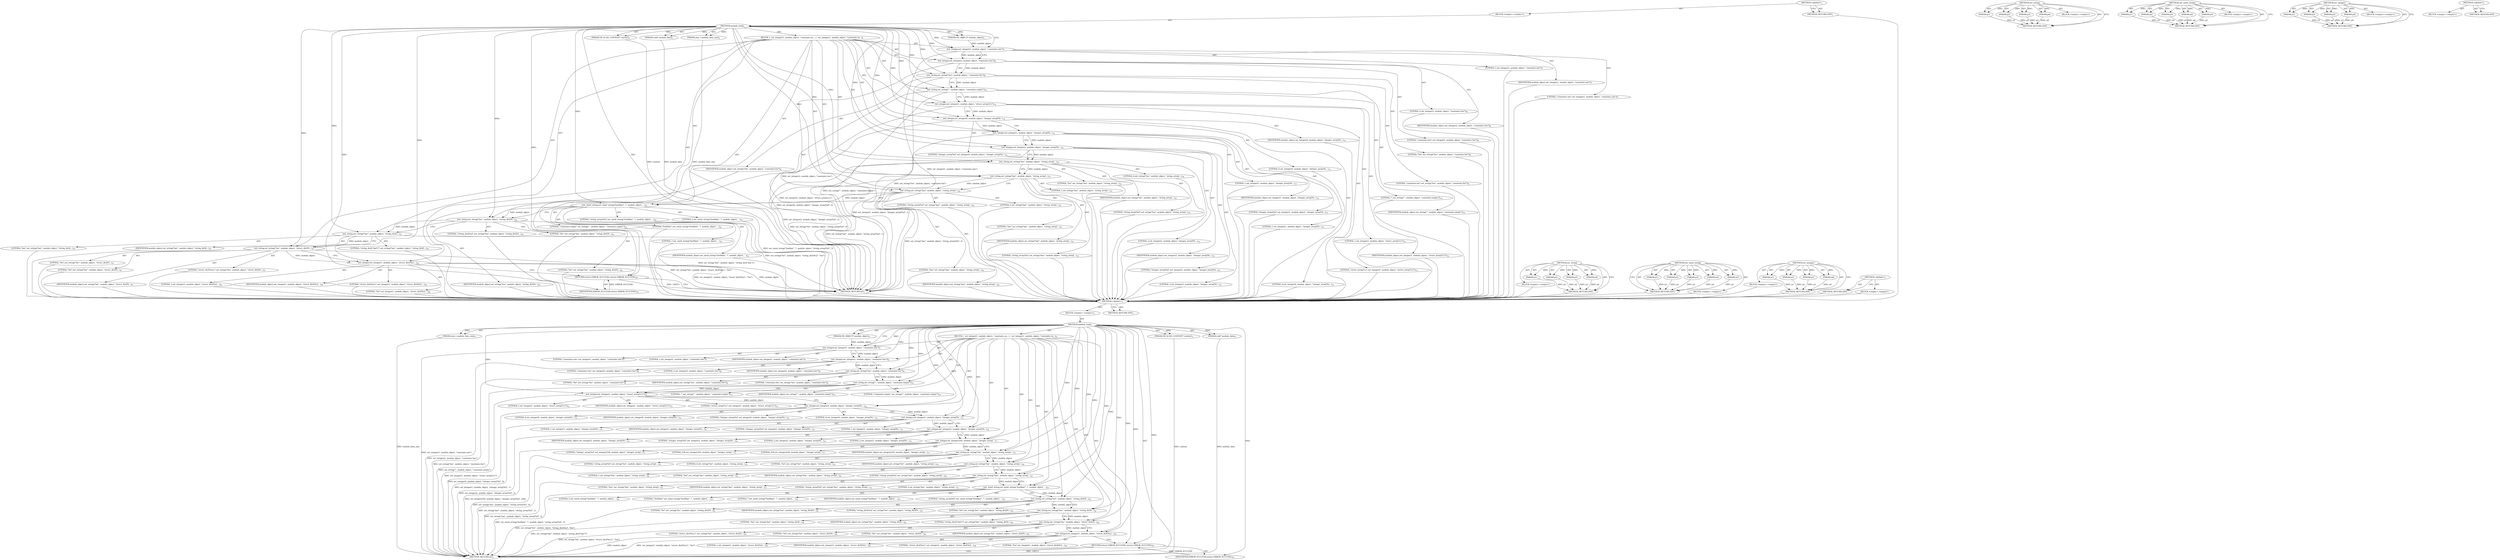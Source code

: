 digraph "&lt;global&gt;" {
vulnerable_6 [label=<(METHOD,&lt;global&gt;)<SUB>1</SUB>>];
vulnerable_7 [label=<(BLOCK,&lt;empty&gt;,&lt;empty&gt;)<SUB>1</SUB>>];
vulnerable_8 [label=<(METHOD,module_load)<SUB>1</SUB>>];
vulnerable_9 [label=<(PARAM,YR_SCAN_CONTEXT* context)<SUB>2</SUB>>];
vulnerable_10 [label=<(PARAM,YR_OBJECT* module_object)<SUB>3</SUB>>];
vulnerable_11 [label=<(PARAM,void* module_data)<SUB>4</SUB>>];
vulnerable_12 [label=<(PARAM,size_t module_data_size)<SUB>5</SUB>>];
vulnerable_13 [label=<(BLOCK,{
  set_integer(1, module_object, &quot;constants.on...,{
  set_integer(1, module_object, &quot;constants.on...)<SUB>6</SUB>>];
vulnerable_14 [label=<(set_integer,set_integer(1, module_object, &quot;constants.one&quot;))<SUB>7</SUB>>];
vulnerable_15 [label=<(LITERAL,1,set_integer(1, module_object, &quot;constants.one&quot;))<SUB>7</SUB>>];
vulnerable_16 [label=<(IDENTIFIER,module_object,set_integer(1, module_object, &quot;constants.one&quot;))<SUB>7</SUB>>];
vulnerable_17 [label=<(LITERAL,&quot;constants.one&quot;,set_integer(1, module_object, &quot;constants.one&quot;))<SUB>7</SUB>>];
vulnerable_18 [label=<(set_integer,set_integer(2, module_object, &quot;constants.two&quot;))<SUB>8</SUB>>];
vulnerable_19 [label=<(LITERAL,2,set_integer(2, module_object, &quot;constants.two&quot;))<SUB>8</SUB>>];
vulnerable_20 [label=<(IDENTIFIER,module_object,set_integer(2, module_object, &quot;constants.two&quot;))<SUB>8</SUB>>];
vulnerable_21 [label=<(LITERAL,&quot;constants.two&quot;,set_integer(2, module_object, &quot;constants.two&quot;))<SUB>8</SUB>>];
vulnerable_22 [label=<(set_string,set_string(&quot;foo&quot;, module_object, &quot;constants.foo&quot;))<SUB>9</SUB>>];
vulnerable_23 [label=<(LITERAL,&quot;foo&quot;,set_string(&quot;foo&quot;, module_object, &quot;constants.foo&quot;))<SUB>9</SUB>>];
vulnerable_24 [label=<(IDENTIFIER,module_object,set_string(&quot;foo&quot;, module_object, &quot;constants.foo&quot;))<SUB>9</SUB>>];
vulnerable_25 [label=<(LITERAL,&quot;constants.foo&quot;,set_string(&quot;foo&quot;, module_object, &quot;constants.foo&quot;))<SUB>9</SUB>>];
vulnerable_26 [label=<(set_string,set_string(&quot;&quot;, module_object, &quot;constants.empty&quot;))<SUB>10</SUB>>];
vulnerable_27 [label=<(LITERAL,&quot;&quot;,set_string(&quot;&quot;, module_object, &quot;constants.empty&quot;))<SUB>10</SUB>>];
vulnerable_28 [label=<(IDENTIFIER,module_object,set_string(&quot;&quot;, module_object, &quot;constants.empty&quot;))<SUB>10</SUB>>];
vulnerable_29 [label=<(LITERAL,&quot;constants.empty&quot;,set_string(&quot;&quot;, module_object, &quot;constants.empty&quot;))<SUB>10</SUB>>];
vulnerable_30 [label=<(set_integer,set_integer(1, module_object, &quot;struct_array[1].i&quot;))<SUB>12</SUB>>];
vulnerable_31 [label=<(LITERAL,1,set_integer(1, module_object, &quot;struct_array[1].i&quot;))<SUB>12</SUB>>];
vulnerable_32 [label=<(IDENTIFIER,module_object,set_integer(1, module_object, &quot;struct_array[1].i&quot;))<SUB>12</SUB>>];
vulnerable_33 [label=<(LITERAL,&quot;struct_array[1].i&quot;,set_integer(1, module_object, &quot;struct_array[1].i&quot;))<SUB>12</SUB>>];
vulnerable_34 [label=<(set_integer,set_integer(0, module_object, &quot;integer_array[%i...)<SUB>14</SUB>>];
vulnerable_35 [label=<(LITERAL,0,set_integer(0, module_object, &quot;integer_array[%i...)<SUB>14</SUB>>];
vulnerable_36 [label=<(IDENTIFIER,module_object,set_integer(0, module_object, &quot;integer_array[%i...)<SUB>14</SUB>>];
vulnerable_37 [label=<(LITERAL,&quot;integer_array[%i]&quot;,set_integer(0, module_object, &quot;integer_array[%i...)<SUB>14</SUB>>];
vulnerable_38 [label=<(LITERAL,0,set_integer(0, module_object, &quot;integer_array[%i...)<SUB>14</SUB>>];
vulnerable_39 [label=<(set_integer,set_integer(1, module_object, &quot;integer_array[%i...)<SUB>15</SUB>>];
vulnerable_40 [label=<(LITERAL,1,set_integer(1, module_object, &quot;integer_array[%i...)<SUB>15</SUB>>];
vulnerable_41 [label=<(IDENTIFIER,module_object,set_integer(1, module_object, &quot;integer_array[%i...)<SUB>15</SUB>>];
vulnerable_42 [label=<(LITERAL,&quot;integer_array[%i]&quot;,set_integer(1, module_object, &quot;integer_array[%i...)<SUB>15</SUB>>];
vulnerable_43 [label=<(LITERAL,1,set_integer(1, module_object, &quot;integer_array[%i...)<SUB>15</SUB>>];
vulnerable_44 [label=<(set_integer,set_integer(2, module_object, &quot;integer_array[%i...)<SUB>16</SUB>>];
vulnerable_45 [label=<(LITERAL,2,set_integer(2, module_object, &quot;integer_array[%i...)<SUB>16</SUB>>];
vulnerable_46 [label=<(IDENTIFIER,module_object,set_integer(2, module_object, &quot;integer_array[%i...)<SUB>16</SUB>>];
vulnerable_47 [label=<(LITERAL,&quot;integer_array[%i]&quot;,set_integer(2, module_object, &quot;integer_array[%i...)<SUB>16</SUB>>];
vulnerable_48 [label=<(LITERAL,2,set_integer(2, module_object, &quot;integer_array[%i...)<SUB>16</SUB>>];
vulnerable_49 [label=<(set_string,set_string(&quot;foo&quot;, module_object, &quot;string_array[...)<SUB>18</SUB>>];
vulnerable_50 [label=<(LITERAL,&quot;foo&quot;,set_string(&quot;foo&quot;, module_object, &quot;string_array[...)<SUB>18</SUB>>];
vulnerable_51 [label=<(IDENTIFIER,module_object,set_string(&quot;foo&quot;, module_object, &quot;string_array[...)<SUB>18</SUB>>];
vulnerable_52 [label=<(LITERAL,&quot;string_array[%i]&quot;,set_string(&quot;foo&quot;, module_object, &quot;string_array[...)<SUB>18</SUB>>];
vulnerable_53 [label=<(LITERAL,0,set_string(&quot;foo&quot;, module_object, &quot;string_array[...)<SUB>18</SUB>>];
vulnerable_54 [label=<(set_string,set_string(&quot;bar&quot;, module_object, &quot;string_array[...)<SUB>19</SUB>>];
vulnerable_55 [label=<(LITERAL,&quot;bar&quot;,set_string(&quot;bar&quot;, module_object, &quot;string_array[...)<SUB>19</SUB>>];
vulnerable_56 [label=<(IDENTIFIER,module_object,set_string(&quot;bar&quot;, module_object, &quot;string_array[...)<SUB>19</SUB>>];
vulnerable_57 [label=<(LITERAL,&quot;string_array[%i]&quot;,set_string(&quot;bar&quot;, module_object, &quot;string_array[...)<SUB>19</SUB>>];
vulnerable_58 [label=<(LITERAL,1,set_string(&quot;bar&quot;, module_object, &quot;string_array[...)<SUB>19</SUB>>];
vulnerable_59 [label=<(set_string,set_string(&quot;baz&quot;, module_object, &quot;string_array[...)<SUB>20</SUB>>];
vulnerable_60 [label=<(LITERAL,&quot;baz&quot;,set_string(&quot;baz&quot;, module_object, &quot;string_array[...)<SUB>20</SUB>>];
vulnerable_61 [label=<(IDENTIFIER,module_object,set_string(&quot;baz&quot;, module_object, &quot;string_array[...)<SUB>20</SUB>>];
vulnerable_62 [label=<(LITERAL,&quot;string_array[%i]&quot;,set_string(&quot;baz&quot;, module_object, &quot;string_array[...)<SUB>20</SUB>>];
vulnerable_63 [label=<(LITERAL,2,set_string(&quot;baz&quot;, module_object, &quot;string_array[...)<SUB>20</SUB>>];
vulnerable_64 [label=<(set_sized_string,set_sized_string(&quot;foo\0bar&quot;, 7, module_object, ...)<SUB>22</SUB>>];
vulnerable_65 [label=<(LITERAL,&quot;foo\0bar&quot;,set_sized_string(&quot;foo\0bar&quot;, 7, module_object, ...)<SUB>22</SUB>>];
vulnerable_66 [label=<(LITERAL,7,set_sized_string(&quot;foo\0bar&quot;, 7, module_object, ...)<SUB>22</SUB>>];
vulnerable_67 [label=<(IDENTIFIER,module_object,set_sized_string(&quot;foo\0bar&quot;, 7, module_object, ...)<SUB>22</SUB>>];
vulnerable_68 [label=<(LITERAL,&quot;string_array[%i]&quot;,set_sized_string(&quot;foo\0bar&quot;, 7, module_object, ...)<SUB>22</SUB>>];
vulnerable_69 [label=<(LITERAL,3,set_sized_string(&quot;foo\0bar&quot;, 7, module_object, ...)<SUB>22</SUB>>];
vulnerable_70 [label=<(set_string,set_string(&quot;foo&quot;, module_object, &quot;string_dict[%...)<SUB>24</SUB>>];
vulnerable_71 [label=<(LITERAL,&quot;foo&quot;,set_string(&quot;foo&quot;, module_object, &quot;string_dict[%...)<SUB>24</SUB>>];
vulnerable_72 [label=<(IDENTIFIER,module_object,set_string(&quot;foo&quot;, module_object, &quot;string_dict[%...)<SUB>24</SUB>>];
vulnerable_73 [label=<(LITERAL,&quot;string_dict[%s]&quot;,set_string(&quot;foo&quot;, module_object, &quot;string_dict[%...)<SUB>24</SUB>>];
vulnerable_74 [label=<(LITERAL,&quot;foo&quot;,set_string(&quot;foo&quot;, module_object, &quot;string_dict[%...)<SUB>24</SUB>>];
vulnerable_75 [label=<(set_string,set_string(&quot;bar&quot;, module_object, &quot;string_dict[\...)<SUB>25</SUB>>];
vulnerable_76 [label=<(LITERAL,&quot;bar&quot;,set_string(&quot;bar&quot;, module_object, &quot;string_dict[\...)<SUB>25</SUB>>];
vulnerable_77 [label=<(IDENTIFIER,module_object,set_string(&quot;bar&quot;, module_object, &quot;string_dict[\...)<SUB>25</SUB>>];
vulnerable_78 [label=<(LITERAL,&quot;string_dict[\&quot;bar\&quot;]&quot;,set_string(&quot;bar&quot;, module_object, &quot;string_dict[\...)<SUB>25</SUB>>];
vulnerable_79 [label=<(set_string,set_string(&quot;foo&quot;, module_object, &quot;struct_dict[%...)<SUB>27</SUB>>];
vulnerable_80 [label=<(LITERAL,&quot;foo&quot;,set_string(&quot;foo&quot;, module_object, &quot;struct_dict[%...)<SUB>27</SUB>>];
vulnerable_81 [label=<(IDENTIFIER,module_object,set_string(&quot;foo&quot;, module_object, &quot;struct_dict[%...)<SUB>27</SUB>>];
vulnerable_82 [label=<(LITERAL,&quot;struct_dict[%s].s&quot;,set_string(&quot;foo&quot;, module_object, &quot;struct_dict[%...)<SUB>27</SUB>>];
vulnerable_83 [label=<(LITERAL,&quot;foo&quot;,set_string(&quot;foo&quot;, module_object, &quot;struct_dict[%...)<SUB>27</SUB>>];
vulnerable_84 [label=<(set_integer,set_integer(1, module_object, &quot;struct_dict[%s]....)<SUB>28</SUB>>];
vulnerable_85 [label=<(LITERAL,1,set_integer(1, module_object, &quot;struct_dict[%s]....)<SUB>28</SUB>>];
vulnerable_86 [label=<(IDENTIFIER,module_object,set_integer(1, module_object, &quot;struct_dict[%s]....)<SUB>28</SUB>>];
vulnerable_87 [label=<(LITERAL,&quot;struct_dict[%s].i&quot;,set_integer(1, module_object, &quot;struct_dict[%s]....)<SUB>28</SUB>>];
vulnerable_88 [label=<(LITERAL,&quot;foo&quot;,set_integer(1, module_object, &quot;struct_dict[%s]....)<SUB>28</SUB>>];
vulnerable_89 [label=<(RETURN,return ERROR_SUCCESS;,return ERROR_SUCCESS;)<SUB>30</SUB>>];
vulnerable_90 [label=<(IDENTIFIER,ERROR_SUCCESS,return ERROR_SUCCESS;)<SUB>30</SUB>>];
vulnerable_91 [label=<(METHOD_RETURN,int)<SUB>1</SUB>>];
vulnerable_93 [label=<(METHOD_RETURN,ANY)<SUB>1</SUB>>];
vulnerable_139 [label=<(METHOD,set_string)>];
vulnerable_140 [label=<(PARAM,p1)>];
vulnerable_141 [label=<(PARAM,p2)>];
vulnerable_142 [label=<(PARAM,p3)>];
vulnerable_143 [label=<(PARAM,p4)>];
vulnerable_144 [label=<(BLOCK,&lt;empty&gt;,&lt;empty&gt;)>];
vulnerable_145 [label=<(METHOD_RETURN,ANY)>];
vulnerable_146 [label=<(METHOD,set_sized_string)>];
vulnerable_147 [label=<(PARAM,p1)>];
vulnerable_148 [label=<(PARAM,p2)>];
vulnerable_149 [label=<(PARAM,p3)>];
vulnerable_150 [label=<(PARAM,p4)>];
vulnerable_151 [label=<(PARAM,p5)>];
vulnerable_152 [label=<(BLOCK,&lt;empty&gt;,&lt;empty&gt;)>];
vulnerable_153 [label=<(METHOD_RETURN,ANY)>];
vulnerable_132 [label=<(METHOD,set_integer)>];
vulnerable_133 [label=<(PARAM,p1)>];
vulnerable_134 [label=<(PARAM,p2)>];
vulnerable_135 [label=<(PARAM,p3)>];
vulnerable_136 [label=<(PARAM,p4)>];
vulnerable_137 [label=<(BLOCK,&lt;empty&gt;,&lt;empty&gt;)>];
vulnerable_138 [label=<(METHOD_RETURN,ANY)>];
vulnerable_126 [label=<(METHOD,&lt;global&gt;)<SUB>1</SUB>>];
vulnerable_127 [label=<(BLOCK,&lt;empty&gt;,&lt;empty&gt;)>];
vulnerable_128 [label=<(METHOD_RETURN,ANY)>];
fixed_6 [label=<(METHOD,&lt;global&gt;)<SUB>1</SUB>>];
fixed_7 [label=<(BLOCK,&lt;empty&gt;,&lt;empty&gt;)<SUB>1</SUB>>];
fixed_8 [label=<(METHOD,module_load)<SUB>1</SUB>>];
fixed_9 [label=<(PARAM,YR_SCAN_CONTEXT* context)<SUB>2</SUB>>];
fixed_10 [label=<(PARAM,YR_OBJECT* module_object)<SUB>3</SUB>>];
fixed_11 [label=<(PARAM,void* module_data)<SUB>4</SUB>>];
fixed_12 [label=<(PARAM,size_t module_data_size)<SUB>5</SUB>>];
fixed_13 [label=<(BLOCK,{
  set_integer(1, module_object, &quot;constants.on...,{
  set_integer(1, module_object, &quot;constants.on...)<SUB>6</SUB>>];
fixed_14 [label=<(set_integer,set_integer(1, module_object, &quot;constants.one&quot;))<SUB>7</SUB>>];
fixed_15 [label=<(LITERAL,1,set_integer(1, module_object, &quot;constants.one&quot;))<SUB>7</SUB>>];
fixed_16 [label=<(IDENTIFIER,module_object,set_integer(1, module_object, &quot;constants.one&quot;))<SUB>7</SUB>>];
fixed_17 [label=<(LITERAL,&quot;constants.one&quot;,set_integer(1, module_object, &quot;constants.one&quot;))<SUB>7</SUB>>];
fixed_18 [label=<(set_integer,set_integer(2, module_object, &quot;constants.two&quot;))<SUB>8</SUB>>];
fixed_19 [label=<(LITERAL,2,set_integer(2, module_object, &quot;constants.two&quot;))<SUB>8</SUB>>];
fixed_20 [label=<(IDENTIFIER,module_object,set_integer(2, module_object, &quot;constants.two&quot;))<SUB>8</SUB>>];
fixed_21 [label=<(LITERAL,&quot;constants.two&quot;,set_integer(2, module_object, &quot;constants.two&quot;))<SUB>8</SUB>>];
fixed_22 [label=<(set_string,set_string(&quot;foo&quot;, module_object, &quot;constants.foo&quot;))<SUB>9</SUB>>];
fixed_23 [label=<(LITERAL,&quot;foo&quot;,set_string(&quot;foo&quot;, module_object, &quot;constants.foo&quot;))<SUB>9</SUB>>];
fixed_24 [label=<(IDENTIFIER,module_object,set_string(&quot;foo&quot;, module_object, &quot;constants.foo&quot;))<SUB>9</SUB>>];
fixed_25 [label=<(LITERAL,&quot;constants.foo&quot;,set_string(&quot;foo&quot;, module_object, &quot;constants.foo&quot;))<SUB>9</SUB>>];
fixed_26 [label=<(set_string,set_string(&quot;&quot;, module_object, &quot;constants.empty&quot;))<SUB>10</SUB>>];
fixed_27 [label=<(LITERAL,&quot;&quot;,set_string(&quot;&quot;, module_object, &quot;constants.empty&quot;))<SUB>10</SUB>>];
fixed_28 [label=<(IDENTIFIER,module_object,set_string(&quot;&quot;, module_object, &quot;constants.empty&quot;))<SUB>10</SUB>>];
fixed_29 [label=<(LITERAL,&quot;constants.empty&quot;,set_string(&quot;&quot;, module_object, &quot;constants.empty&quot;))<SUB>10</SUB>>];
fixed_30 [label=<(set_integer,set_integer(1, module_object, &quot;struct_array[1].i&quot;))<SUB>12</SUB>>];
fixed_31 [label=<(LITERAL,1,set_integer(1, module_object, &quot;struct_array[1].i&quot;))<SUB>12</SUB>>];
fixed_32 [label=<(IDENTIFIER,module_object,set_integer(1, module_object, &quot;struct_array[1].i&quot;))<SUB>12</SUB>>];
fixed_33 [label=<(LITERAL,&quot;struct_array[1].i&quot;,set_integer(1, module_object, &quot;struct_array[1].i&quot;))<SUB>12</SUB>>];
fixed_34 [label=<(set_integer,set_integer(0, module_object, &quot;integer_array[%i...)<SUB>14</SUB>>];
fixed_35 [label=<(LITERAL,0,set_integer(0, module_object, &quot;integer_array[%i...)<SUB>14</SUB>>];
fixed_36 [label=<(IDENTIFIER,module_object,set_integer(0, module_object, &quot;integer_array[%i...)<SUB>14</SUB>>];
fixed_37 [label=<(LITERAL,&quot;integer_array[%i]&quot;,set_integer(0, module_object, &quot;integer_array[%i...)<SUB>14</SUB>>];
fixed_38 [label=<(LITERAL,0,set_integer(0, module_object, &quot;integer_array[%i...)<SUB>14</SUB>>];
fixed_39 [label=<(set_integer,set_integer(1, module_object, &quot;integer_array[%i...)<SUB>15</SUB>>];
fixed_40 [label=<(LITERAL,1,set_integer(1, module_object, &quot;integer_array[%i...)<SUB>15</SUB>>];
fixed_41 [label=<(IDENTIFIER,module_object,set_integer(1, module_object, &quot;integer_array[%i...)<SUB>15</SUB>>];
fixed_42 [label=<(LITERAL,&quot;integer_array[%i]&quot;,set_integer(1, module_object, &quot;integer_array[%i...)<SUB>15</SUB>>];
fixed_43 [label=<(LITERAL,1,set_integer(1, module_object, &quot;integer_array[%i...)<SUB>15</SUB>>];
fixed_44 [label=<(set_integer,set_integer(2, module_object, &quot;integer_array[%i...)<SUB>16</SUB>>];
fixed_45 [label=<(LITERAL,2,set_integer(2, module_object, &quot;integer_array[%i...)<SUB>16</SUB>>];
fixed_46 [label=<(IDENTIFIER,module_object,set_integer(2, module_object, &quot;integer_array[%i...)<SUB>16</SUB>>];
fixed_47 [label=<(LITERAL,&quot;integer_array[%i]&quot;,set_integer(2, module_object, &quot;integer_array[%i...)<SUB>16</SUB>>];
fixed_48 [label=<(LITERAL,2,set_integer(2, module_object, &quot;integer_array[%i...)<SUB>16</SUB>>];
fixed_49 [label=<(set_integer,set_integer(256, module_object, &quot;integer_array[...)<SUB>17</SUB>>];
fixed_50 [label=<(LITERAL,256,set_integer(256, module_object, &quot;integer_array[...)<SUB>17</SUB>>];
fixed_51 [label=<(IDENTIFIER,module_object,set_integer(256, module_object, &quot;integer_array[...)<SUB>17</SUB>>];
fixed_52 [label=<(LITERAL,&quot;integer_array[%i]&quot;,set_integer(256, module_object, &quot;integer_array[...)<SUB>17</SUB>>];
fixed_53 [label=<(LITERAL,256,set_integer(256, module_object, &quot;integer_array[...)<SUB>17</SUB>>];
fixed_54 [label=<(set_string,set_string(&quot;foo&quot;, module_object, &quot;string_array[...)<SUB>19</SUB>>];
fixed_55 [label=<(LITERAL,&quot;foo&quot;,set_string(&quot;foo&quot;, module_object, &quot;string_array[...)<SUB>19</SUB>>];
fixed_56 [label=<(IDENTIFIER,module_object,set_string(&quot;foo&quot;, module_object, &quot;string_array[...)<SUB>19</SUB>>];
fixed_57 [label=<(LITERAL,&quot;string_array[%i]&quot;,set_string(&quot;foo&quot;, module_object, &quot;string_array[...)<SUB>19</SUB>>];
fixed_58 [label=<(LITERAL,0,set_string(&quot;foo&quot;, module_object, &quot;string_array[...)<SUB>19</SUB>>];
fixed_59 [label=<(set_string,set_string(&quot;bar&quot;, module_object, &quot;string_array[...)<SUB>20</SUB>>];
fixed_60 [label=<(LITERAL,&quot;bar&quot;,set_string(&quot;bar&quot;, module_object, &quot;string_array[...)<SUB>20</SUB>>];
fixed_61 [label=<(IDENTIFIER,module_object,set_string(&quot;bar&quot;, module_object, &quot;string_array[...)<SUB>20</SUB>>];
fixed_62 [label=<(LITERAL,&quot;string_array[%i]&quot;,set_string(&quot;bar&quot;, module_object, &quot;string_array[...)<SUB>20</SUB>>];
fixed_63 [label=<(LITERAL,1,set_string(&quot;bar&quot;, module_object, &quot;string_array[...)<SUB>20</SUB>>];
fixed_64 [label=<(set_string,set_string(&quot;baz&quot;, module_object, &quot;string_array[...)<SUB>21</SUB>>];
fixed_65 [label=<(LITERAL,&quot;baz&quot;,set_string(&quot;baz&quot;, module_object, &quot;string_array[...)<SUB>21</SUB>>];
fixed_66 [label=<(IDENTIFIER,module_object,set_string(&quot;baz&quot;, module_object, &quot;string_array[...)<SUB>21</SUB>>];
fixed_67 [label=<(LITERAL,&quot;string_array[%i]&quot;,set_string(&quot;baz&quot;, module_object, &quot;string_array[...)<SUB>21</SUB>>];
fixed_68 [label=<(LITERAL,2,set_string(&quot;baz&quot;, module_object, &quot;string_array[...)<SUB>21</SUB>>];
fixed_69 [label=<(set_sized_string,set_sized_string(&quot;foo\0bar&quot;, 7, module_object, ...)<SUB>23</SUB>>];
fixed_70 [label=<(LITERAL,&quot;foo\0bar&quot;,set_sized_string(&quot;foo\0bar&quot;, 7, module_object, ...)<SUB>23</SUB>>];
fixed_71 [label=<(LITERAL,7,set_sized_string(&quot;foo\0bar&quot;, 7, module_object, ...)<SUB>23</SUB>>];
fixed_72 [label=<(IDENTIFIER,module_object,set_sized_string(&quot;foo\0bar&quot;, 7, module_object, ...)<SUB>23</SUB>>];
fixed_73 [label=<(LITERAL,&quot;string_array[%i]&quot;,set_sized_string(&quot;foo\0bar&quot;, 7, module_object, ...)<SUB>23</SUB>>];
fixed_74 [label=<(LITERAL,3,set_sized_string(&quot;foo\0bar&quot;, 7, module_object, ...)<SUB>23</SUB>>];
fixed_75 [label=<(set_string,set_string(&quot;foo&quot;, module_object, &quot;string_dict[%...)<SUB>25</SUB>>];
fixed_76 [label=<(LITERAL,&quot;foo&quot;,set_string(&quot;foo&quot;, module_object, &quot;string_dict[%...)<SUB>25</SUB>>];
fixed_77 [label=<(IDENTIFIER,module_object,set_string(&quot;foo&quot;, module_object, &quot;string_dict[%...)<SUB>25</SUB>>];
fixed_78 [label=<(LITERAL,&quot;string_dict[%s]&quot;,set_string(&quot;foo&quot;, module_object, &quot;string_dict[%...)<SUB>25</SUB>>];
fixed_79 [label=<(LITERAL,&quot;foo&quot;,set_string(&quot;foo&quot;, module_object, &quot;string_dict[%...)<SUB>25</SUB>>];
fixed_80 [label=<(set_string,set_string(&quot;bar&quot;, module_object, &quot;string_dict[\...)<SUB>26</SUB>>];
fixed_81 [label=<(LITERAL,&quot;bar&quot;,set_string(&quot;bar&quot;, module_object, &quot;string_dict[\...)<SUB>26</SUB>>];
fixed_82 [label=<(IDENTIFIER,module_object,set_string(&quot;bar&quot;, module_object, &quot;string_dict[\...)<SUB>26</SUB>>];
fixed_83 [label=<(LITERAL,&quot;string_dict[\&quot;bar\&quot;]&quot;,set_string(&quot;bar&quot;, module_object, &quot;string_dict[\...)<SUB>26</SUB>>];
fixed_84 [label=<(set_string,set_string(&quot;foo&quot;, module_object, &quot;struct_dict[%...)<SUB>28</SUB>>];
fixed_85 [label=<(LITERAL,&quot;foo&quot;,set_string(&quot;foo&quot;, module_object, &quot;struct_dict[%...)<SUB>28</SUB>>];
fixed_86 [label=<(IDENTIFIER,module_object,set_string(&quot;foo&quot;, module_object, &quot;struct_dict[%...)<SUB>28</SUB>>];
fixed_87 [label=<(LITERAL,&quot;struct_dict[%s].s&quot;,set_string(&quot;foo&quot;, module_object, &quot;struct_dict[%...)<SUB>28</SUB>>];
fixed_88 [label=<(LITERAL,&quot;foo&quot;,set_string(&quot;foo&quot;, module_object, &quot;struct_dict[%...)<SUB>28</SUB>>];
fixed_89 [label=<(set_integer,set_integer(1, module_object, &quot;struct_dict[%s]....)<SUB>29</SUB>>];
fixed_90 [label=<(LITERAL,1,set_integer(1, module_object, &quot;struct_dict[%s]....)<SUB>29</SUB>>];
fixed_91 [label=<(IDENTIFIER,module_object,set_integer(1, module_object, &quot;struct_dict[%s]....)<SUB>29</SUB>>];
fixed_92 [label=<(LITERAL,&quot;struct_dict[%s].i&quot;,set_integer(1, module_object, &quot;struct_dict[%s]....)<SUB>29</SUB>>];
fixed_93 [label=<(LITERAL,&quot;foo&quot;,set_integer(1, module_object, &quot;struct_dict[%s]....)<SUB>29</SUB>>];
fixed_94 [label=<(RETURN,return ERROR_SUCCESS;,return ERROR_SUCCESS;)<SUB>31</SUB>>];
fixed_95 [label=<(IDENTIFIER,ERROR_SUCCESS,return ERROR_SUCCESS;)<SUB>31</SUB>>];
fixed_96 [label=<(METHOD_RETURN,int)<SUB>1</SUB>>];
fixed_98 [label=<(METHOD_RETURN,ANY)<SUB>1</SUB>>];
fixed_144 [label=<(METHOD,set_string)>];
fixed_145 [label=<(PARAM,p1)>];
fixed_146 [label=<(PARAM,p2)>];
fixed_147 [label=<(PARAM,p3)>];
fixed_148 [label=<(PARAM,p4)>];
fixed_149 [label=<(BLOCK,&lt;empty&gt;,&lt;empty&gt;)>];
fixed_150 [label=<(METHOD_RETURN,ANY)>];
fixed_151 [label=<(METHOD,set_sized_string)>];
fixed_152 [label=<(PARAM,p1)>];
fixed_153 [label=<(PARAM,p2)>];
fixed_154 [label=<(PARAM,p3)>];
fixed_155 [label=<(PARAM,p4)>];
fixed_156 [label=<(PARAM,p5)>];
fixed_157 [label=<(BLOCK,&lt;empty&gt;,&lt;empty&gt;)>];
fixed_158 [label=<(METHOD_RETURN,ANY)>];
fixed_137 [label=<(METHOD,set_integer)>];
fixed_138 [label=<(PARAM,p1)>];
fixed_139 [label=<(PARAM,p2)>];
fixed_140 [label=<(PARAM,p3)>];
fixed_141 [label=<(PARAM,p4)>];
fixed_142 [label=<(BLOCK,&lt;empty&gt;,&lt;empty&gt;)>];
fixed_143 [label=<(METHOD_RETURN,ANY)>];
fixed_131 [label=<(METHOD,&lt;global&gt;)<SUB>1</SUB>>];
fixed_132 [label=<(BLOCK,&lt;empty&gt;,&lt;empty&gt;)>];
fixed_133 [label=<(METHOD_RETURN,ANY)>];
vulnerable_6 -> vulnerable_7  [key=0, label="AST: "];
vulnerable_6 -> vulnerable_93  [key=0, label="AST: "];
vulnerable_6 -> vulnerable_93  [key=1, label="CFG: "];
vulnerable_7 -> vulnerable_8  [key=0, label="AST: "];
vulnerable_8 -> vulnerable_9  [key=0, label="AST: "];
vulnerable_8 -> vulnerable_9  [key=1, label="DDG: "];
vulnerable_8 -> vulnerable_10  [key=0, label="AST: "];
vulnerable_8 -> vulnerable_10  [key=1, label="DDG: "];
vulnerable_8 -> vulnerable_11  [key=0, label="AST: "];
vulnerable_8 -> vulnerable_11  [key=1, label="DDG: "];
vulnerable_8 -> vulnerable_12  [key=0, label="AST: "];
vulnerable_8 -> vulnerable_12  [key=1, label="DDG: "];
vulnerable_8 -> vulnerable_13  [key=0, label="AST: "];
vulnerable_8 -> vulnerable_91  [key=0, label="AST: "];
vulnerable_8 -> vulnerable_14  [key=0, label="CFG: "];
vulnerable_8 -> vulnerable_14  [key=1, label="DDG: "];
vulnerable_8 -> vulnerable_89  [key=0, label="DDG: "];
vulnerable_8 -> vulnerable_18  [key=0, label="DDG: "];
vulnerable_8 -> vulnerable_22  [key=0, label="DDG: "];
vulnerable_8 -> vulnerable_26  [key=0, label="DDG: "];
vulnerable_8 -> vulnerable_30  [key=0, label="DDG: "];
vulnerable_8 -> vulnerable_34  [key=0, label="DDG: "];
vulnerable_8 -> vulnerable_39  [key=0, label="DDG: "];
vulnerable_8 -> vulnerable_44  [key=0, label="DDG: "];
vulnerable_8 -> vulnerable_49  [key=0, label="DDG: "];
vulnerable_8 -> vulnerable_54  [key=0, label="DDG: "];
vulnerable_8 -> vulnerable_59  [key=0, label="DDG: "];
vulnerable_8 -> vulnerable_64  [key=0, label="DDG: "];
vulnerable_8 -> vulnerable_70  [key=0, label="DDG: "];
vulnerable_8 -> vulnerable_75  [key=0, label="DDG: "];
vulnerable_8 -> vulnerable_79  [key=0, label="DDG: "];
vulnerable_8 -> vulnerable_84  [key=0, label="DDG: "];
vulnerable_8 -> vulnerable_90  [key=0, label="DDG: "];
vulnerable_9 -> vulnerable_91  [key=0, label="DDG: context"];
vulnerable_10 -> vulnerable_14  [key=0, label="DDG: module_object"];
vulnerable_11 -> vulnerable_91  [key=0, label="DDG: module_data"];
vulnerable_12 -> vulnerable_91  [key=0, label="DDG: module_data_size"];
vulnerable_13 -> vulnerable_14  [key=0, label="AST: "];
vulnerable_13 -> vulnerable_18  [key=0, label="AST: "];
vulnerable_13 -> vulnerable_22  [key=0, label="AST: "];
vulnerable_13 -> vulnerable_26  [key=0, label="AST: "];
vulnerable_13 -> vulnerable_30  [key=0, label="AST: "];
vulnerable_13 -> vulnerable_34  [key=0, label="AST: "];
vulnerable_13 -> vulnerable_39  [key=0, label="AST: "];
vulnerable_13 -> vulnerable_44  [key=0, label="AST: "];
vulnerable_13 -> vulnerable_49  [key=0, label="AST: "];
vulnerable_13 -> vulnerable_54  [key=0, label="AST: "];
vulnerable_13 -> vulnerable_59  [key=0, label="AST: "];
vulnerable_13 -> vulnerable_64  [key=0, label="AST: "];
vulnerable_13 -> vulnerable_70  [key=0, label="AST: "];
vulnerable_13 -> vulnerable_75  [key=0, label="AST: "];
vulnerable_13 -> vulnerable_79  [key=0, label="AST: "];
vulnerable_13 -> vulnerable_84  [key=0, label="AST: "];
vulnerable_13 -> vulnerable_89  [key=0, label="AST: "];
vulnerable_14 -> vulnerable_15  [key=0, label="AST: "];
vulnerable_14 -> vulnerable_16  [key=0, label="AST: "];
vulnerable_14 -> vulnerable_17  [key=0, label="AST: "];
vulnerable_14 -> vulnerable_18  [key=0, label="CFG: "];
vulnerable_14 -> vulnerable_18  [key=1, label="DDG: module_object"];
vulnerable_14 -> vulnerable_91  [key=0, label="DDG: set_integer(1, module_object, &quot;constants.one&quot;)"];
vulnerable_15 -> fixed_6  [key=0];
vulnerable_16 -> fixed_6  [key=0];
vulnerable_17 -> fixed_6  [key=0];
vulnerable_18 -> vulnerable_19  [key=0, label="AST: "];
vulnerable_18 -> vulnerable_20  [key=0, label="AST: "];
vulnerable_18 -> vulnerable_21  [key=0, label="AST: "];
vulnerable_18 -> vulnerable_22  [key=0, label="CFG: "];
vulnerable_18 -> vulnerable_22  [key=1, label="DDG: module_object"];
vulnerable_18 -> vulnerable_91  [key=0, label="DDG: set_integer(2, module_object, &quot;constants.two&quot;)"];
vulnerable_19 -> fixed_6  [key=0];
vulnerable_20 -> fixed_6  [key=0];
vulnerable_21 -> fixed_6  [key=0];
vulnerable_22 -> vulnerable_23  [key=0, label="AST: "];
vulnerable_22 -> vulnerable_24  [key=0, label="AST: "];
vulnerable_22 -> vulnerable_25  [key=0, label="AST: "];
vulnerable_22 -> vulnerable_26  [key=0, label="CFG: "];
vulnerable_22 -> vulnerable_26  [key=1, label="DDG: module_object"];
vulnerable_22 -> vulnerable_91  [key=0, label="DDG: set_string(&quot;foo&quot;, module_object, &quot;constants.foo&quot;)"];
vulnerable_23 -> fixed_6  [key=0];
vulnerable_24 -> fixed_6  [key=0];
vulnerable_25 -> fixed_6  [key=0];
vulnerable_26 -> vulnerable_27  [key=0, label="AST: "];
vulnerable_26 -> vulnerable_28  [key=0, label="AST: "];
vulnerable_26 -> vulnerable_29  [key=0, label="AST: "];
vulnerable_26 -> vulnerable_30  [key=0, label="CFG: "];
vulnerable_26 -> vulnerable_30  [key=1, label="DDG: module_object"];
vulnerable_26 -> vulnerable_91  [key=0, label="DDG: set_string(&quot;&quot;, module_object, &quot;constants.empty&quot;)"];
vulnerable_27 -> fixed_6  [key=0];
vulnerable_28 -> fixed_6  [key=0];
vulnerable_29 -> fixed_6  [key=0];
vulnerable_30 -> vulnerable_31  [key=0, label="AST: "];
vulnerable_30 -> vulnerable_32  [key=0, label="AST: "];
vulnerable_30 -> vulnerable_33  [key=0, label="AST: "];
vulnerable_30 -> vulnerable_34  [key=0, label="CFG: "];
vulnerable_30 -> vulnerable_34  [key=1, label="DDG: module_object"];
vulnerable_30 -> vulnerable_91  [key=0, label="DDG: set_integer(1, module_object, &quot;struct_array[1].i&quot;)"];
vulnerable_31 -> fixed_6  [key=0];
vulnerable_32 -> fixed_6  [key=0];
vulnerable_33 -> fixed_6  [key=0];
vulnerable_34 -> vulnerable_35  [key=0, label="AST: "];
vulnerable_34 -> vulnerable_36  [key=0, label="AST: "];
vulnerable_34 -> vulnerable_37  [key=0, label="AST: "];
vulnerable_34 -> vulnerable_38  [key=0, label="AST: "];
vulnerable_34 -> vulnerable_39  [key=0, label="CFG: "];
vulnerable_34 -> vulnerable_39  [key=1, label="DDG: module_object"];
vulnerable_34 -> vulnerable_91  [key=0, label="DDG: set_integer(0, module_object, &quot;integer_array[%i]&quot;, 0)"];
vulnerable_35 -> fixed_6  [key=0];
vulnerable_36 -> fixed_6  [key=0];
vulnerable_37 -> fixed_6  [key=0];
vulnerable_38 -> fixed_6  [key=0];
vulnerable_39 -> vulnerable_40  [key=0, label="AST: "];
vulnerable_39 -> vulnerable_41  [key=0, label="AST: "];
vulnerable_39 -> vulnerable_42  [key=0, label="AST: "];
vulnerable_39 -> vulnerable_43  [key=0, label="AST: "];
vulnerable_39 -> vulnerable_44  [key=0, label="CFG: "];
vulnerable_39 -> vulnerable_44  [key=1, label="DDG: module_object"];
vulnerable_39 -> vulnerable_91  [key=0, label="DDG: set_integer(1, module_object, &quot;integer_array[%i]&quot;, 1)"];
vulnerable_40 -> fixed_6  [key=0];
vulnerable_41 -> fixed_6  [key=0];
vulnerable_42 -> fixed_6  [key=0];
vulnerable_43 -> fixed_6  [key=0];
vulnerable_44 -> vulnerable_45  [key=0, label="AST: "];
vulnerable_44 -> vulnerable_46  [key=0, label="AST: "];
vulnerable_44 -> vulnerable_47  [key=0, label="AST: "];
vulnerable_44 -> vulnerable_48  [key=0, label="AST: "];
vulnerable_44 -> vulnerable_49  [key=0, label="CFG: "];
vulnerable_44 -> vulnerable_49  [key=1, label="DDG: module_object"];
vulnerable_44 -> vulnerable_91  [key=0, label="DDG: set_integer(2, module_object, &quot;integer_array[%i]&quot;, 2)"];
vulnerable_45 -> fixed_6  [key=0];
vulnerable_46 -> fixed_6  [key=0];
vulnerable_47 -> fixed_6  [key=0];
vulnerable_48 -> fixed_6  [key=0];
vulnerable_49 -> vulnerable_50  [key=0, label="AST: "];
vulnerable_49 -> vulnerable_51  [key=0, label="AST: "];
vulnerable_49 -> vulnerable_52  [key=0, label="AST: "];
vulnerable_49 -> vulnerable_53  [key=0, label="AST: "];
vulnerable_49 -> vulnerable_54  [key=0, label="CFG: "];
vulnerable_49 -> vulnerable_54  [key=1, label="DDG: module_object"];
vulnerable_49 -> vulnerable_91  [key=0, label="DDG: set_string(&quot;foo&quot;, module_object, &quot;string_array[%i]&quot;, 0)"];
vulnerable_50 -> fixed_6  [key=0];
vulnerable_51 -> fixed_6  [key=0];
vulnerable_52 -> fixed_6  [key=0];
vulnerable_53 -> fixed_6  [key=0];
vulnerable_54 -> vulnerable_55  [key=0, label="AST: "];
vulnerable_54 -> vulnerable_56  [key=0, label="AST: "];
vulnerable_54 -> vulnerable_57  [key=0, label="AST: "];
vulnerable_54 -> vulnerable_58  [key=0, label="AST: "];
vulnerable_54 -> vulnerable_59  [key=0, label="CFG: "];
vulnerable_54 -> vulnerable_59  [key=1, label="DDG: module_object"];
vulnerable_54 -> vulnerable_91  [key=0, label="DDG: set_string(&quot;bar&quot;, module_object, &quot;string_array[%i]&quot;, 1)"];
vulnerable_55 -> fixed_6  [key=0];
vulnerable_56 -> fixed_6  [key=0];
vulnerable_57 -> fixed_6  [key=0];
vulnerable_58 -> fixed_6  [key=0];
vulnerable_59 -> vulnerable_60  [key=0, label="AST: "];
vulnerable_59 -> vulnerable_61  [key=0, label="AST: "];
vulnerable_59 -> vulnerable_62  [key=0, label="AST: "];
vulnerable_59 -> vulnerable_63  [key=0, label="AST: "];
vulnerable_59 -> vulnerable_64  [key=0, label="CFG: "];
vulnerable_59 -> vulnerable_64  [key=1, label="DDG: module_object"];
vulnerable_59 -> vulnerable_91  [key=0, label="DDG: set_string(&quot;baz&quot;, module_object, &quot;string_array[%i]&quot;, 2)"];
vulnerable_60 -> fixed_6  [key=0];
vulnerable_61 -> fixed_6  [key=0];
vulnerable_62 -> fixed_6  [key=0];
vulnerable_63 -> fixed_6  [key=0];
vulnerable_64 -> vulnerable_65  [key=0, label="AST: "];
vulnerable_64 -> vulnerable_66  [key=0, label="AST: "];
vulnerable_64 -> vulnerable_67  [key=0, label="AST: "];
vulnerable_64 -> vulnerable_68  [key=0, label="AST: "];
vulnerable_64 -> vulnerable_69  [key=0, label="AST: "];
vulnerable_64 -> vulnerable_70  [key=0, label="CFG: "];
vulnerable_64 -> vulnerable_70  [key=1, label="DDG: module_object"];
vulnerable_64 -> vulnerable_91  [key=0, label="DDG: set_sized_string(&quot;foo\0bar&quot;, 7, module_object, &quot;string_array[%i]&quot;, 3)"];
vulnerable_65 -> fixed_6  [key=0];
vulnerable_66 -> fixed_6  [key=0];
vulnerable_67 -> fixed_6  [key=0];
vulnerable_68 -> fixed_6  [key=0];
vulnerable_69 -> fixed_6  [key=0];
vulnerable_70 -> vulnerable_71  [key=0, label="AST: "];
vulnerable_70 -> vulnerable_72  [key=0, label="AST: "];
vulnerable_70 -> vulnerable_73  [key=0, label="AST: "];
vulnerable_70 -> vulnerable_74  [key=0, label="AST: "];
vulnerable_70 -> vulnerable_75  [key=0, label="CFG: "];
vulnerable_70 -> vulnerable_75  [key=1, label="DDG: module_object"];
vulnerable_70 -> vulnerable_91  [key=0, label="DDG: set_string(&quot;foo&quot;, module_object, &quot;string_dict[%s]&quot;, &quot;foo&quot;)"];
vulnerable_71 -> fixed_6  [key=0];
vulnerable_72 -> fixed_6  [key=0];
vulnerable_73 -> fixed_6  [key=0];
vulnerable_74 -> fixed_6  [key=0];
vulnerable_75 -> vulnerable_76  [key=0, label="AST: "];
vulnerable_75 -> vulnerable_77  [key=0, label="AST: "];
vulnerable_75 -> vulnerable_78  [key=0, label="AST: "];
vulnerable_75 -> vulnerable_79  [key=0, label="CFG: "];
vulnerable_75 -> vulnerable_79  [key=1, label="DDG: module_object"];
vulnerable_75 -> vulnerable_91  [key=0, label="DDG: set_string(&quot;bar&quot;, module_object, &quot;string_dict[\&quot;bar\&quot;]&quot;)"];
vulnerable_76 -> fixed_6  [key=0];
vulnerable_77 -> fixed_6  [key=0];
vulnerable_78 -> fixed_6  [key=0];
vulnerable_79 -> vulnerable_80  [key=0, label="AST: "];
vulnerable_79 -> vulnerable_81  [key=0, label="AST: "];
vulnerable_79 -> vulnerable_82  [key=0, label="AST: "];
vulnerable_79 -> vulnerable_83  [key=0, label="AST: "];
vulnerable_79 -> vulnerable_84  [key=0, label="CFG: "];
vulnerable_79 -> vulnerable_84  [key=1, label="DDG: module_object"];
vulnerable_79 -> vulnerable_91  [key=0, label="DDG: set_string(&quot;foo&quot;, module_object, &quot;struct_dict[%s].s&quot;, &quot;foo&quot;)"];
vulnerable_80 -> fixed_6  [key=0];
vulnerable_81 -> fixed_6  [key=0];
vulnerable_82 -> fixed_6  [key=0];
vulnerable_83 -> fixed_6  [key=0];
vulnerable_84 -> vulnerable_85  [key=0, label="AST: "];
vulnerable_84 -> vulnerable_86  [key=0, label="AST: "];
vulnerable_84 -> vulnerable_87  [key=0, label="AST: "];
vulnerable_84 -> vulnerable_88  [key=0, label="AST: "];
vulnerable_84 -> vulnerable_89  [key=0, label="CFG: "];
vulnerable_84 -> vulnerable_91  [key=0, label="DDG: module_object"];
vulnerable_84 -> vulnerable_91  [key=1, label="DDG: set_integer(1, module_object, &quot;struct_dict[%s].i&quot;, &quot;foo&quot;)"];
vulnerable_85 -> fixed_6  [key=0];
vulnerable_86 -> fixed_6  [key=0];
vulnerable_87 -> fixed_6  [key=0];
vulnerable_88 -> fixed_6  [key=0];
vulnerable_89 -> vulnerable_90  [key=0, label="AST: "];
vulnerable_89 -> vulnerable_91  [key=0, label="CFG: "];
vulnerable_89 -> vulnerable_91  [key=1, label="DDG: &lt;RET&gt;"];
vulnerable_90 -> vulnerable_89  [key=0, label="DDG: ERROR_SUCCESS"];
vulnerable_91 -> fixed_6  [key=0];
vulnerable_93 -> fixed_6  [key=0];
vulnerable_139 -> vulnerable_140  [key=0, label="AST: "];
vulnerable_139 -> vulnerable_140  [key=1, label="DDG: "];
vulnerable_139 -> vulnerable_144  [key=0, label="AST: "];
vulnerable_139 -> vulnerable_141  [key=0, label="AST: "];
vulnerable_139 -> vulnerable_141  [key=1, label="DDG: "];
vulnerable_139 -> vulnerable_145  [key=0, label="AST: "];
vulnerable_139 -> vulnerable_145  [key=1, label="CFG: "];
vulnerable_139 -> vulnerable_142  [key=0, label="AST: "];
vulnerable_139 -> vulnerable_142  [key=1, label="DDG: "];
vulnerable_139 -> vulnerable_143  [key=0, label="AST: "];
vulnerable_139 -> vulnerable_143  [key=1, label="DDG: "];
vulnerable_140 -> vulnerable_145  [key=0, label="DDG: p1"];
vulnerable_141 -> vulnerable_145  [key=0, label="DDG: p2"];
vulnerable_142 -> vulnerable_145  [key=0, label="DDG: p3"];
vulnerable_143 -> vulnerable_145  [key=0, label="DDG: p4"];
vulnerable_144 -> fixed_6  [key=0];
vulnerable_145 -> fixed_6  [key=0];
vulnerable_146 -> vulnerable_147  [key=0, label="AST: "];
vulnerable_146 -> vulnerable_147  [key=1, label="DDG: "];
vulnerable_146 -> vulnerable_152  [key=0, label="AST: "];
vulnerable_146 -> vulnerable_148  [key=0, label="AST: "];
vulnerable_146 -> vulnerable_148  [key=1, label="DDG: "];
vulnerable_146 -> vulnerable_153  [key=0, label="AST: "];
vulnerable_146 -> vulnerable_153  [key=1, label="CFG: "];
vulnerable_146 -> vulnerable_149  [key=0, label="AST: "];
vulnerable_146 -> vulnerable_149  [key=1, label="DDG: "];
vulnerable_146 -> vulnerable_150  [key=0, label="AST: "];
vulnerable_146 -> vulnerable_150  [key=1, label="DDG: "];
vulnerable_146 -> vulnerable_151  [key=0, label="AST: "];
vulnerable_146 -> vulnerable_151  [key=1, label="DDG: "];
vulnerable_147 -> vulnerable_153  [key=0, label="DDG: p1"];
vulnerable_148 -> vulnerable_153  [key=0, label="DDG: p2"];
vulnerable_149 -> vulnerable_153  [key=0, label="DDG: p3"];
vulnerable_150 -> vulnerable_153  [key=0, label="DDG: p4"];
vulnerable_151 -> vulnerable_153  [key=0, label="DDG: p5"];
vulnerable_152 -> fixed_6  [key=0];
vulnerable_153 -> fixed_6  [key=0];
vulnerable_132 -> vulnerable_133  [key=0, label="AST: "];
vulnerable_132 -> vulnerable_133  [key=1, label="DDG: "];
vulnerable_132 -> vulnerable_137  [key=0, label="AST: "];
vulnerable_132 -> vulnerable_134  [key=0, label="AST: "];
vulnerable_132 -> vulnerable_134  [key=1, label="DDG: "];
vulnerable_132 -> vulnerable_138  [key=0, label="AST: "];
vulnerable_132 -> vulnerable_138  [key=1, label="CFG: "];
vulnerable_132 -> vulnerable_135  [key=0, label="AST: "];
vulnerable_132 -> vulnerable_135  [key=1, label="DDG: "];
vulnerable_132 -> vulnerable_136  [key=0, label="AST: "];
vulnerable_132 -> vulnerable_136  [key=1, label="DDG: "];
vulnerable_133 -> vulnerable_138  [key=0, label="DDG: p1"];
vulnerable_134 -> vulnerable_138  [key=0, label="DDG: p2"];
vulnerable_135 -> vulnerable_138  [key=0, label="DDG: p3"];
vulnerable_136 -> vulnerable_138  [key=0, label="DDG: p4"];
vulnerable_137 -> fixed_6  [key=0];
vulnerable_138 -> fixed_6  [key=0];
vulnerable_126 -> vulnerable_127  [key=0, label="AST: "];
vulnerable_126 -> vulnerable_128  [key=0, label="AST: "];
vulnerable_126 -> vulnerable_128  [key=1, label="CFG: "];
vulnerable_127 -> fixed_6  [key=0];
vulnerable_128 -> fixed_6  [key=0];
fixed_6 -> fixed_7  [key=0, label="AST: "];
fixed_6 -> fixed_98  [key=0, label="AST: "];
fixed_6 -> fixed_98  [key=1, label="CFG: "];
fixed_7 -> fixed_8  [key=0, label="AST: "];
fixed_8 -> fixed_9  [key=0, label="AST: "];
fixed_8 -> fixed_9  [key=1, label="DDG: "];
fixed_8 -> fixed_10  [key=0, label="AST: "];
fixed_8 -> fixed_10  [key=1, label="DDG: "];
fixed_8 -> fixed_11  [key=0, label="AST: "];
fixed_8 -> fixed_11  [key=1, label="DDG: "];
fixed_8 -> fixed_12  [key=0, label="AST: "];
fixed_8 -> fixed_12  [key=1, label="DDG: "];
fixed_8 -> fixed_13  [key=0, label="AST: "];
fixed_8 -> fixed_96  [key=0, label="AST: "];
fixed_8 -> fixed_14  [key=0, label="CFG: "];
fixed_8 -> fixed_14  [key=1, label="DDG: "];
fixed_8 -> fixed_94  [key=0, label="DDG: "];
fixed_8 -> fixed_18  [key=0, label="DDG: "];
fixed_8 -> fixed_22  [key=0, label="DDG: "];
fixed_8 -> fixed_26  [key=0, label="DDG: "];
fixed_8 -> fixed_30  [key=0, label="DDG: "];
fixed_8 -> fixed_34  [key=0, label="DDG: "];
fixed_8 -> fixed_39  [key=0, label="DDG: "];
fixed_8 -> fixed_44  [key=0, label="DDG: "];
fixed_8 -> fixed_49  [key=0, label="DDG: "];
fixed_8 -> fixed_54  [key=0, label="DDG: "];
fixed_8 -> fixed_59  [key=0, label="DDG: "];
fixed_8 -> fixed_64  [key=0, label="DDG: "];
fixed_8 -> fixed_69  [key=0, label="DDG: "];
fixed_8 -> fixed_75  [key=0, label="DDG: "];
fixed_8 -> fixed_80  [key=0, label="DDG: "];
fixed_8 -> fixed_84  [key=0, label="DDG: "];
fixed_8 -> fixed_89  [key=0, label="DDG: "];
fixed_8 -> fixed_95  [key=0, label="DDG: "];
fixed_9 -> fixed_96  [key=0, label="DDG: context"];
fixed_10 -> fixed_14  [key=0, label="DDG: module_object"];
fixed_11 -> fixed_96  [key=0, label="DDG: module_data"];
fixed_12 -> fixed_96  [key=0, label="DDG: module_data_size"];
fixed_13 -> fixed_14  [key=0, label="AST: "];
fixed_13 -> fixed_18  [key=0, label="AST: "];
fixed_13 -> fixed_22  [key=0, label="AST: "];
fixed_13 -> fixed_26  [key=0, label="AST: "];
fixed_13 -> fixed_30  [key=0, label="AST: "];
fixed_13 -> fixed_34  [key=0, label="AST: "];
fixed_13 -> fixed_39  [key=0, label="AST: "];
fixed_13 -> fixed_44  [key=0, label="AST: "];
fixed_13 -> fixed_49  [key=0, label="AST: "];
fixed_13 -> fixed_54  [key=0, label="AST: "];
fixed_13 -> fixed_59  [key=0, label="AST: "];
fixed_13 -> fixed_64  [key=0, label="AST: "];
fixed_13 -> fixed_69  [key=0, label="AST: "];
fixed_13 -> fixed_75  [key=0, label="AST: "];
fixed_13 -> fixed_80  [key=0, label="AST: "];
fixed_13 -> fixed_84  [key=0, label="AST: "];
fixed_13 -> fixed_89  [key=0, label="AST: "];
fixed_13 -> fixed_94  [key=0, label="AST: "];
fixed_14 -> fixed_15  [key=0, label="AST: "];
fixed_14 -> fixed_16  [key=0, label="AST: "];
fixed_14 -> fixed_17  [key=0, label="AST: "];
fixed_14 -> fixed_18  [key=0, label="CFG: "];
fixed_14 -> fixed_18  [key=1, label="DDG: module_object"];
fixed_14 -> fixed_96  [key=0, label="DDG: set_integer(1, module_object, &quot;constants.one&quot;)"];
fixed_18 -> fixed_19  [key=0, label="AST: "];
fixed_18 -> fixed_20  [key=0, label="AST: "];
fixed_18 -> fixed_21  [key=0, label="AST: "];
fixed_18 -> fixed_22  [key=0, label="CFG: "];
fixed_18 -> fixed_22  [key=1, label="DDG: module_object"];
fixed_18 -> fixed_96  [key=0, label="DDG: set_integer(2, module_object, &quot;constants.two&quot;)"];
fixed_22 -> fixed_23  [key=0, label="AST: "];
fixed_22 -> fixed_24  [key=0, label="AST: "];
fixed_22 -> fixed_25  [key=0, label="AST: "];
fixed_22 -> fixed_26  [key=0, label="CFG: "];
fixed_22 -> fixed_26  [key=1, label="DDG: module_object"];
fixed_22 -> fixed_96  [key=0, label="DDG: set_string(&quot;foo&quot;, module_object, &quot;constants.foo&quot;)"];
fixed_26 -> fixed_27  [key=0, label="AST: "];
fixed_26 -> fixed_28  [key=0, label="AST: "];
fixed_26 -> fixed_29  [key=0, label="AST: "];
fixed_26 -> fixed_30  [key=0, label="CFG: "];
fixed_26 -> fixed_30  [key=1, label="DDG: module_object"];
fixed_26 -> fixed_96  [key=0, label="DDG: set_string(&quot;&quot;, module_object, &quot;constants.empty&quot;)"];
fixed_30 -> fixed_31  [key=0, label="AST: "];
fixed_30 -> fixed_32  [key=0, label="AST: "];
fixed_30 -> fixed_33  [key=0, label="AST: "];
fixed_30 -> fixed_34  [key=0, label="CFG: "];
fixed_30 -> fixed_34  [key=1, label="DDG: module_object"];
fixed_30 -> fixed_96  [key=0, label="DDG: set_integer(1, module_object, &quot;struct_array[1].i&quot;)"];
fixed_34 -> fixed_35  [key=0, label="AST: "];
fixed_34 -> fixed_36  [key=0, label="AST: "];
fixed_34 -> fixed_37  [key=0, label="AST: "];
fixed_34 -> fixed_38  [key=0, label="AST: "];
fixed_34 -> fixed_39  [key=0, label="CFG: "];
fixed_34 -> fixed_39  [key=1, label="DDG: module_object"];
fixed_34 -> fixed_96  [key=0, label="DDG: set_integer(0, module_object, &quot;integer_array[%i]&quot;, 0)"];
fixed_39 -> fixed_40  [key=0, label="AST: "];
fixed_39 -> fixed_41  [key=0, label="AST: "];
fixed_39 -> fixed_42  [key=0, label="AST: "];
fixed_39 -> fixed_43  [key=0, label="AST: "];
fixed_39 -> fixed_44  [key=0, label="CFG: "];
fixed_39 -> fixed_44  [key=1, label="DDG: module_object"];
fixed_39 -> fixed_96  [key=0, label="DDG: set_integer(1, module_object, &quot;integer_array[%i]&quot;, 1)"];
fixed_44 -> fixed_45  [key=0, label="AST: "];
fixed_44 -> fixed_46  [key=0, label="AST: "];
fixed_44 -> fixed_47  [key=0, label="AST: "];
fixed_44 -> fixed_48  [key=0, label="AST: "];
fixed_44 -> fixed_49  [key=0, label="CFG: "];
fixed_44 -> fixed_49  [key=1, label="DDG: module_object"];
fixed_44 -> fixed_96  [key=0, label="DDG: set_integer(2, module_object, &quot;integer_array[%i]&quot;, 2)"];
fixed_49 -> fixed_50  [key=0, label="AST: "];
fixed_49 -> fixed_51  [key=0, label="AST: "];
fixed_49 -> fixed_52  [key=0, label="AST: "];
fixed_49 -> fixed_53  [key=0, label="AST: "];
fixed_49 -> fixed_54  [key=0, label="CFG: "];
fixed_49 -> fixed_54  [key=1, label="DDG: module_object"];
fixed_49 -> fixed_96  [key=0, label="DDG: set_integer(256, module_object, &quot;integer_array[%i]&quot;, 256)"];
fixed_54 -> fixed_55  [key=0, label="AST: "];
fixed_54 -> fixed_56  [key=0, label="AST: "];
fixed_54 -> fixed_57  [key=0, label="AST: "];
fixed_54 -> fixed_58  [key=0, label="AST: "];
fixed_54 -> fixed_59  [key=0, label="CFG: "];
fixed_54 -> fixed_59  [key=1, label="DDG: module_object"];
fixed_54 -> fixed_96  [key=0, label="DDG: set_string(&quot;foo&quot;, module_object, &quot;string_array[%i]&quot;, 0)"];
fixed_59 -> fixed_60  [key=0, label="AST: "];
fixed_59 -> fixed_61  [key=0, label="AST: "];
fixed_59 -> fixed_62  [key=0, label="AST: "];
fixed_59 -> fixed_63  [key=0, label="AST: "];
fixed_59 -> fixed_64  [key=0, label="CFG: "];
fixed_59 -> fixed_64  [key=1, label="DDG: module_object"];
fixed_59 -> fixed_96  [key=0, label="DDG: set_string(&quot;bar&quot;, module_object, &quot;string_array[%i]&quot;, 1)"];
fixed_64 -> fixed_65  [key=0, label="AST: "];
fixed_64 -> fixed_66  [key=0, label="AST: "];
fixed_64 -> fixed_67  [key=0, label="AST: "];
fixed_64 -> fixed_68  [key=0, label="AST: "];
fixed_64 -> fixed_69  [key=0, label="CFG: "];
fixed_64 -> fixed_69  [key=1, label="DDG: module_object"];
fixed_64 -> fixed_96  [key=0, label="DDG: set_string(&quot;baz&quot;, module_object, &quot;string_array[%i]&quot;, 2)"];
fixed_69 -> fixed_70  [key=0, label="AST: "];
fixed_69 -> fixed_71  [key=0, label="AST: "];
fixed_69 -> fixed_72  [key=0, label="AST: "];
fixed_69 -> fixed_73  [key=0, label="AST: "];
fixed_69 -> fixed_74  [key=0, label="AST: "];
fixed_69 -> fixed_75  [key=0, label="CFG: "];
fixed_69 -> fixed_75  [key=1, label="DDG: module_object"];
fixed_69 -> fixed_96  [key=0, label="DDG: set_sized_string(&quot;foo\0bar&quot;, 7, module_object, &quot;string_array[%i]&quot;, 3)"];
fixed_75 -> fixed_76  [key=0, label="AST: "];
fixed_75 -> fixed_77  [key=0, label="AST: "];
fixed_75 -> fixed_78  [key=0, label="AST: "];
fixed_75 -> fixed_79  [key=0, label="AST: "];
fixed_75 -> fixed_80  [key=0, label="CFG: "];
fixed_75 -> fixed_80  [key=1, label="DDG: module_object"];
fixed_75 -> fixed_96  [key=0, label="DDG: set_string(&quot;foo&quot;, module_object, &quot;string_dict[%s]&quot;, &quot;foo&quot;)"];
fixed_80 -> fixed_81  [key=0, label="AST: "];
fixed_80 -> fixed_82  [key=0, label="AST: "];
fixed_80 -> fixed_83  [key=0, label="AST: "];
fixed_80 -> fixed_84  [key=0, label="CFG: "];
fixed_80 -> fixed_84  [key=1, label="DDG: module_object"];
fixed_80 -> fixed_96  [key=0, label="DDG: set_string(&quot;bar&quot;, module_object, &quot;string_dict[\&quot;bar\&quot;]&quot;)"];
fixed_84 -> fixed_85  [key=0, label="AST: "];
fixed_84 -> fixed_86  [key=0, label="AST: "];
fixed_84 -> fixed_87  [key=0, label="AST: "];
fixed_84 -> fixed_88  [key=0, label="AST: "];
fixed_84 -> fixed_89  [key=0, label="CFG: "];
fixed_84 -> fixed_89  [key=1, label="DDG: module_object"];
fixed_84 -> fixed_96  [key=0, label="DDG: set_string(&quot;foo&quot;, module_object, &quot;struct_dict[%s].s&quot;, &quot;foo&quot;)"];
fixed_89 -> fixed_90  [key=0, label="AST: "];
fixed_89 -> fixed_91  [key=0, label="AST: "];
fixed_89 -> fixed_92  [key=0, label="AST: "];
fixed_89 -> fixed_93  [key=0, label="AST: "];
fixed_89 -> fixed_94  [key=0, label="CFG: "];
fixed_89 -> fixed_96  [key=0, label="DDG: module_object"];
fixed_89 -> fixed_96  [key=1, label="DDG: set_integer(1, module_object, &quot;struct_dict[%s].i&quot;, &quot;foo&quot;)"];
fixed_94 -> fixed_95  [key=0, label="AST: "];
fixed_94 -> fixed_96  [key=0, label="CFG: "];
fixed_94 -> fixed_96  [key=1, label="DDG: &lt;RET&gt;"];
fixed_95 -> fixed_94  [key=0, label="DDG: ERROR_SUCCESS"];
fixed_144 -> fixed_145  [key=0, label="AST: "];
fixed_144 -> fixed_145  [key=1, label="DDG: "];
fixed_144 -> fixed_149  [key=0, label="AST: "];
fixed_144 -> fixed_146  [key=0, label="AST: "];
fixed_144 -> fixed_146  [key=1, label="DDG: "];
fixed_144 -> fixed_150  [key=0, label="AST: "];
fixed_144 -> fixed_150  [key=1, label="CFG: "];
fixed_144 -> fixed_147  [key=0, label="AST: "];
fixed_144 -> fixed_147  [key=1, label="DDG: "];
fixed_144 -> fixed_148  [key=0, label="AST: "];
fixed_144 -> fixed_148  [key=1, label="DDG: "];
fixed_145 -> fixed_150  [key=0, label="DDG: p1"];
fixed_146 -> fixed_150  [key=0, label="DDG: p2"];
fixed_147 -> fixed_150  [key=0, label="DDG: p3"];
fixed_148 -> fixed_150  [key=0, label="DDG: p4"];
fixed_151 -> fixed_152  [key=0, label="AST: "];
fixed_151 -> fixed_152  [key=1, label="DDG: "];
fixed_151 -> fixed_157  [key=0, label="AST: "];
fixed_151 -> fixed_153  [key=0, label="AST: "];
fixed_151 -> fixed_153  [key=1, label="DDG: "];
fixed_151 -> fixed_158  [key=0, label="AST: "];
fixed_151 -> fixed_158  [key=1, label="CFG: "];
fixed_151 -> fixed_154  [key=0, label="AST: "];
fixed_151 -> fixed_154  [key=1, label="DDG: "];
fixed_151 -> fixed_155  [key=0, label="AST: "];
fixed_151 -> fixed_155  [key=1, label="DDG: "];
fixed_151 -> fixed_156  [key=0, label="AST: "];
fixed_151 -> fixed_156  [key=1, label="DDG: "];
fixed_152 -> fixed_158  [key=0, label="DDG: p1"];
fixed_153 -> fixed_158  [key=0, label="DDG: p2"];
fixed_154 -> fixed_158  [key=0, label="DDG: p3"];
fixed_155 -> fixed_158  [key=0, label="DDG: p4"];
fixed_156 -> fixed_158  [key=0, label="DDG: p5"];
fixed_137 -> fixed_138  [key=0, label="AST: "];
fixed_137 -> fixed_138  [key=1, label="DDG: "];
fixed_137 -> fixed_142  [key=0, label="AST: "];
fixed_137 -> fixed_139  [key=0, label="AST: "];
fixed_137 -> fixed_139  [key=1, label="DDG: "];
fixed_137 -> fixed_143  [key=0, label="AST: "];
fixed_137 -> fixed_143  [key=1, label="CFG: "];
fixed_137 -> fixed_140  [key=0, label="AST: "];
fixed_137 -> fixed_140  [key=1, label="DDG: "];
fixed_137 -> fixed_141  [key=0, label="AST: "];
fixed_137 -> fixed_141  [key=1, label="DDG: "];
fixed_138 -> fixed_143  [key=0, label="DDG: p1"];
fixed_139 -> fixed_143  [key=0, label="DDG: p2"];
fixed_140 -> fixed_143  [key=0, label="DDG: p3"];
fixed_141 -> fixed_143  [key=0, label="DDG: p4"];
fixed_131 -> fixed_132  [key=0, label="AST: "];
fixed_131 -> fixed_133  [key=0, label="AST: "];
fixed_131 -> fixed_133  [key=1, label="CFG: "];
}
